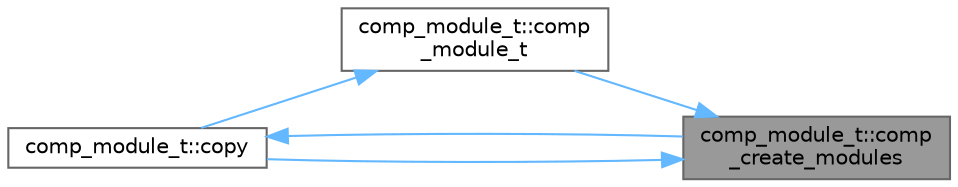 digraph "comp_module_t::comp_create_modules"
{
 // LATEX_PDF_SIZE
  bgcolor="transparent";
  edge [fontname=Helvetica,fontsize=10,labelfontname=Helvetica,labelfontsize=10];
  node [fontname=Helvetica,fontsize=10,shape=box,height=0.2,width=0.4];
  rankdir="RL";
  Node1 [id="Node000001",label="comp_module_t::comp\l_create_modules",height=0.2,width=0.4,color="gray40", fillcolor="grey60", style="filled", fontcolor="black",tooltip=" "];
  Node1 -> Node2 [id="edge5_Node000001_Node000002",dir="back",color="steelblue1",style="solid",tooltip=" "];
  Node2 [id="Node000002",label="comp_module_t::comp\l_module_t",height=0.2,width=0.4,color="grey40", fillcolor="white", style="filled",URL="$classcomp__module__t.html#ac0c8f89cc41c87d65de52fc652d35827",tooltip=" "];
  Node2 -> Node3 [id="edge6_Node000002_Node000003",dir="back",color="steelblue1",style="solid",tooltip=" "];
  Node3 [id="Node000003",label="comp_module_t::copy",height=0.2,width=0.4,color="grey40", fillcolor="white", style="filled",URL="$classcomp__module__t.html#a211b1bfd46a32ac3038ffc7e687da84e",tooltip=" "];
  Node3 -> Node1 [id="edge7_Node000003_Node000001",dir="back",color="steelblue1",style="solid",tooltip=" "];
  Node1 -> Node3 [id="edge8_Node000001_Node000003",dir="back",color="steelblue1",style="solid",tooltip=" "];
}
